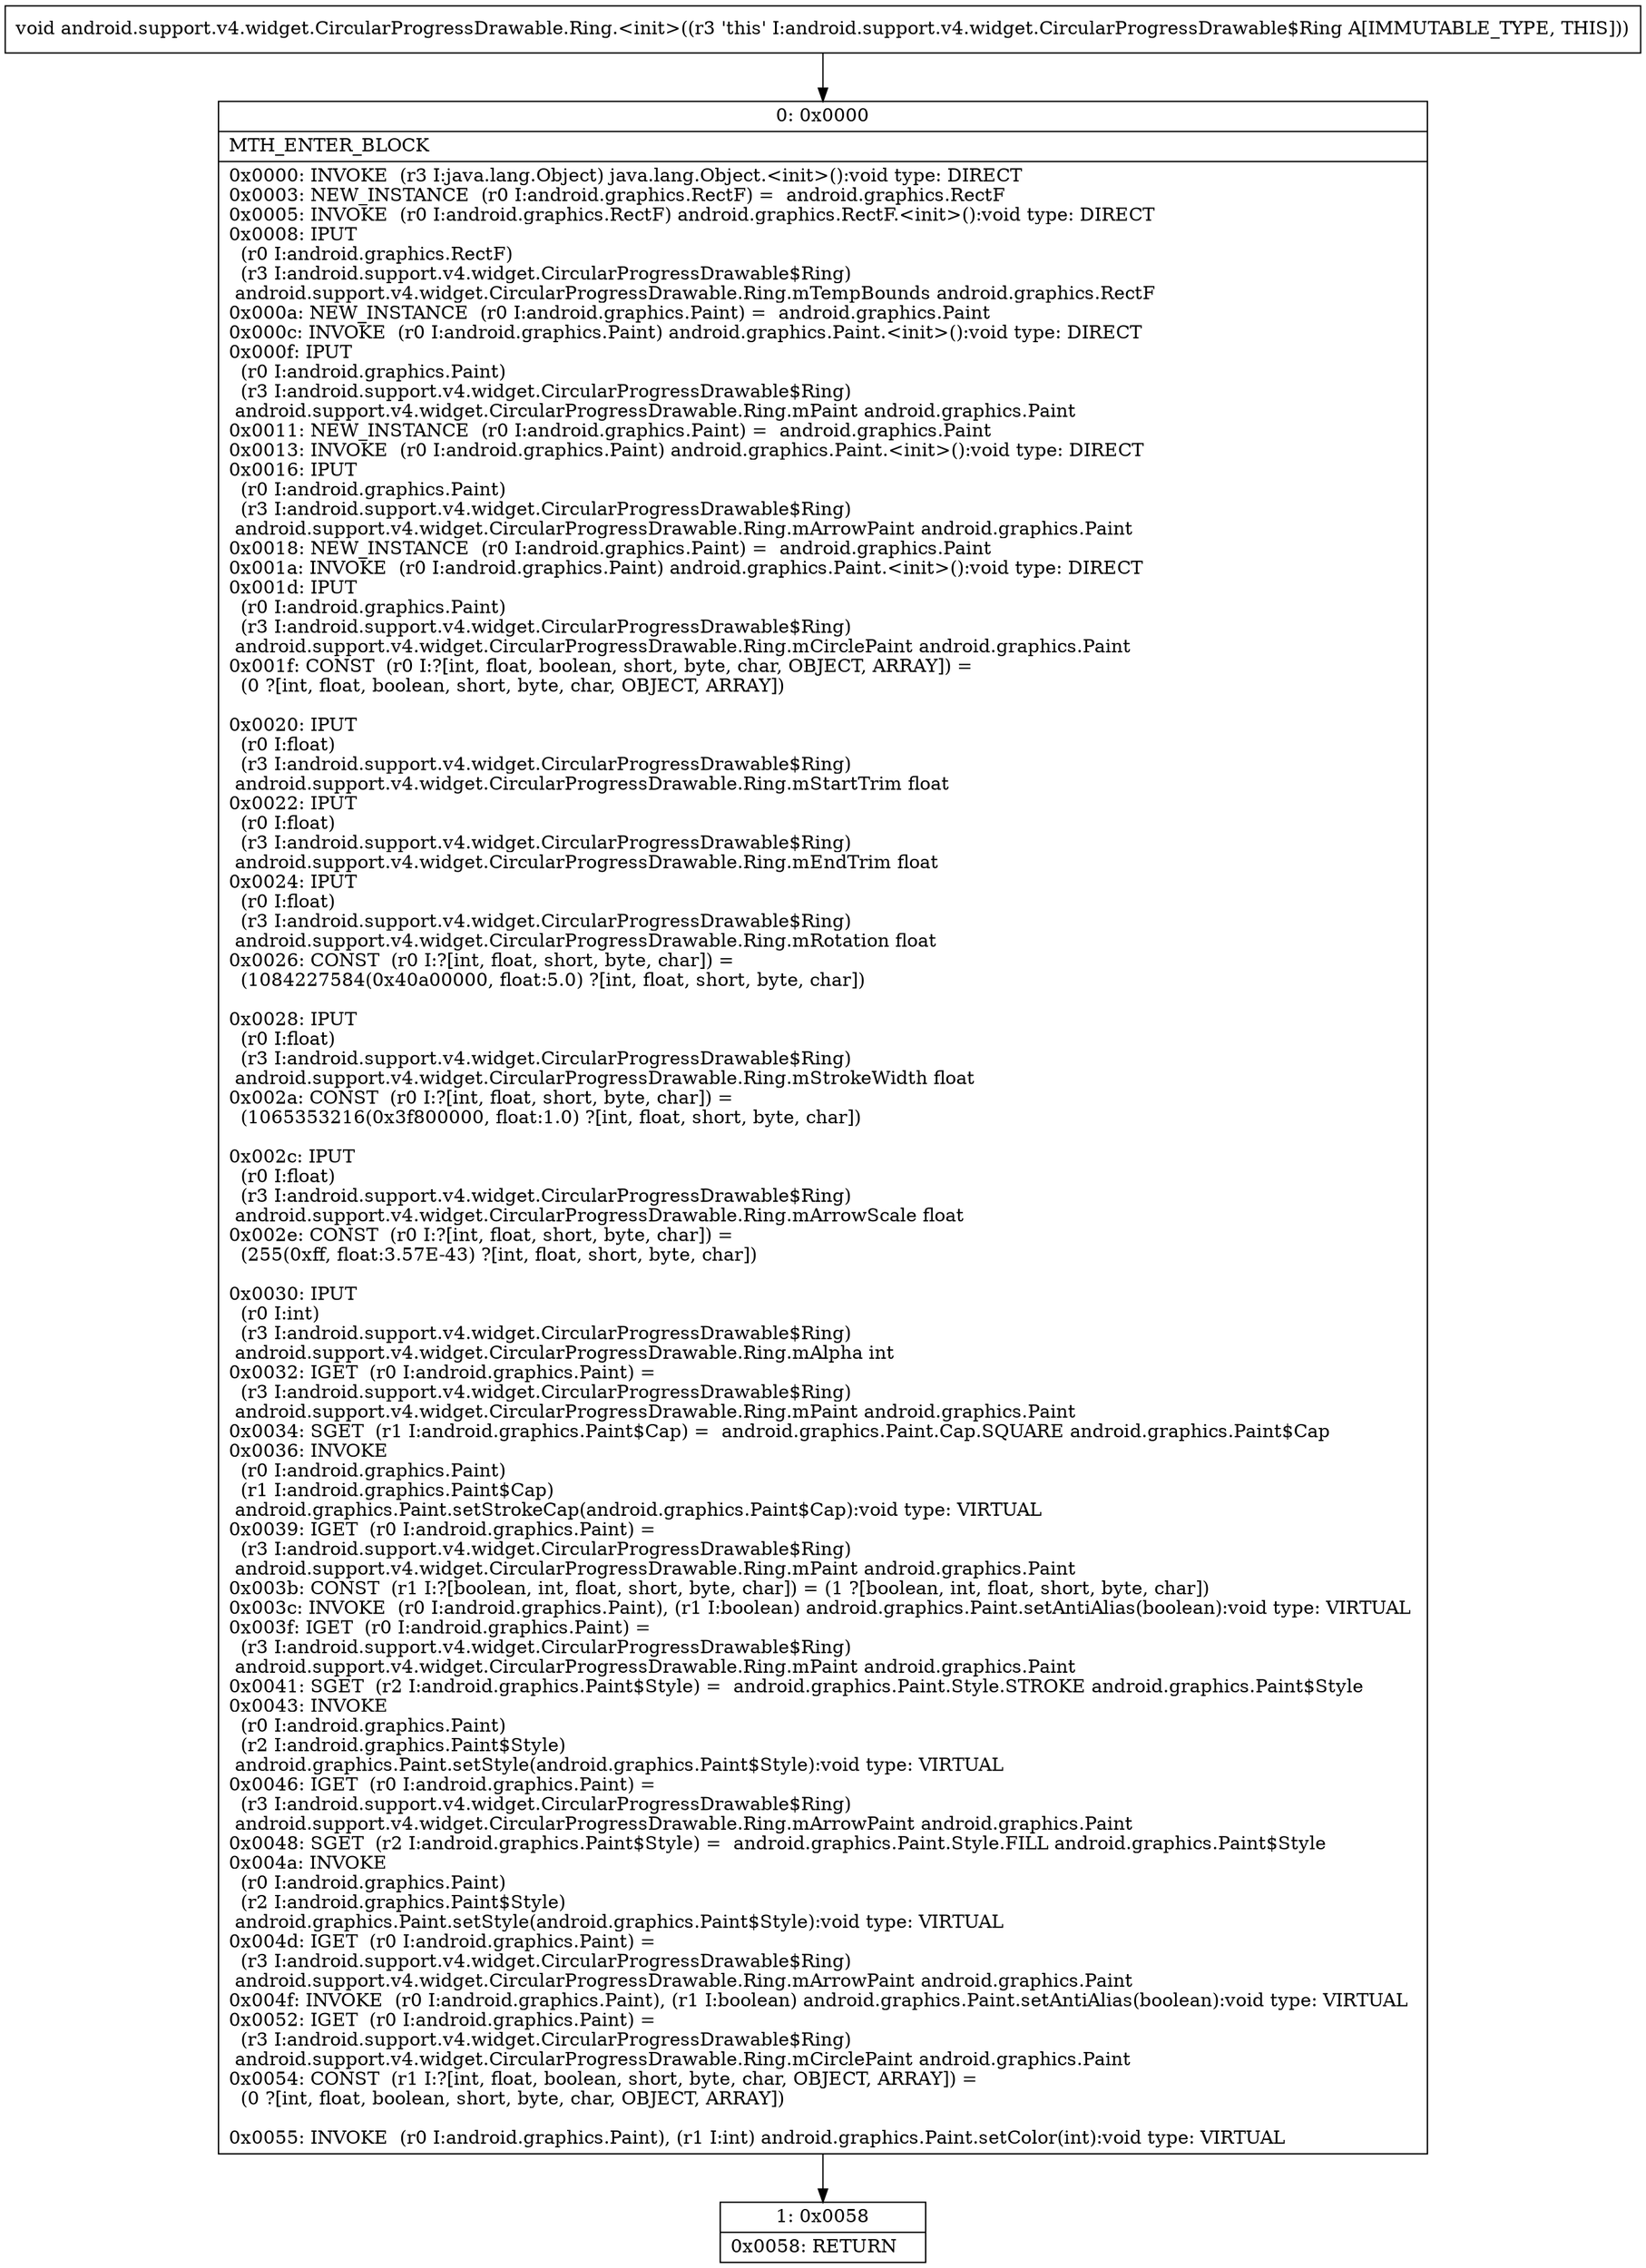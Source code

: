digraph "CFG forandroid.support.v4.widget.CircularProgressDrawable.Ring.\<init\>()V" {
Node_0 [shape=record,label="{0\:\ 0x0000|MTH_ENTER_BLOCK\l|0x0000: INVOKE  (r3 I:java.lang.Object) java.lang.Object.\<init\>():void type: DIRECT \l0x0003: NEW_INSTANCE  (r0 I:android.graphics.RectF) =  android.graphics.RectF \l0x0005: INVOKE  (r0 I:android.graphics.RectF) android.graphics.RectF.\<init\>():void type: DIRECT \l0x0008: IPUT  \l  (r0 I:android.graphics.RectF)\l  (r3 I:android.support.v4.widget.CircularProgressDrawable$Ring)\l android.support.v4.widget.CircularProgressDrawable.Ring.mTempBounds android.graphics.RectF \l0x000a: NEW_INSTANCE  (r0 I:android.graphics.Paint) =  android.graphics.Paint \l0x000c: INVOKE  (r0 I:android.graphics.Paint) android.graphics.Paint.\<init\>():void type: DIRECT \l0x000f: IPUT  \l  (r0 I:android.graphics.Paint)\l  (r3 I:android.support.v4.widget.CircularProgressDrawable$Ring)\l android.support.v4.widget.CircularProgressDrawable.Ring.mPaint android.graphics.Paint \l0x0011: NEW_INSTANCE  (r0 I:android.graphics.Paint) =  android.graphics.Paint \l0x0013: INVOKE  (r0 I:android.graphics.Paint) android.graphics.Paint.\<init\>():void type: DIRECT \l0x0016: IPUT  \l  (r0 I:android.graphics.Paint)\l  (r3 I:android.support.v4.widget.CircularProgressDrawable$Ring)\l android.support.v4.widget.CircularProgressDrawable.Ring.mArrowPaint android.graphics.Paint \l0x0018: NEW_INSTANCE  (r0 I:android.graphics.Paint) =  android.graphics.Paint \l0x001a: INVOKE  (r0 I:android.graphics.Paint) android.graphics.Paint.\<init\>():void type: DIRECT \l0x001d: IPUT  \l  (r0 I:android.graphics.Paint)\l  (r3 I:android.support.v4.widget.CircularProgressDrawable$Ring)\l android.support.v4.widget.CircularProgressDrawable.Ring.mCirclePaint android.graphics.Paint \l0x001f: CONST  (r0 I:?[int, float, boolean, short, byte, char, OBJECT, ARRAY]) = \l  (0 ?[int, float, boolean, short, byte, char, OBJECT, ARRAY])\l \l0x0020: IPUT  \l  (r0 I:float)\l  (r3 I:android.support.v4.widget.CircularProgressDrawable$Ring)\l android.support.v4.widget.CircularProgressDrawable.Ring.mStartTrim float \l0x0022: IPUT  \l  (r0 I:float)\l  (r3 I:android.support.v4.widget.CircularProgressDrawable$Ring)\l android.support.v4.widget.CircularProgressDrawable.Ring.mEndTrim float \l0x0024: IPUT  \l  (r0 I:float)\l  (r3 I:android.support.v4.widget.CircularProgressDrawable$Ring)\l android.support.v4.widget.CircularProgressDrawable.Ring.mRotation float \l0x0026: CONST  (r0 I:?[int, float, short, byte, char]) = \l  (1084227584(0x40a00000, float:5.0) ?[int, float, short, byte, char])\l \l0x0028: IPUT  \l  (r0 I:float)\l  (r3 I:android.support.v4.widget.CircularProgressDrawable$Ring)\l android.support.v4.widget.CircularProgressDrawable.Ring.mStrokeWidth float \l0x002a: CONST  (r0 I:?[int, float, short, byte, char]) = \l  (1065353216(0x3f800000, float:1.0) ?[int, float, short, byte, char])\l \l0x002c: IPUT  \l  (r0 I:float)\l  (r3 I:android.support.v4.widget.CircularProgressDrawable$Ring)\l android.support.v4.widget.CircularProgressDrawable.Ring.mArrowScale float \l0x002e: CONST  (r0 I:?[int, float, short, byte, char]) = \l  (255(0xff, float:3.57E\-43) ?[int, float, short, byte, char])\l \l0x0030: IPUT  \l  (r0 I:int)\l  (r3 I:android.support.v4.widget.CircularProgressDrawable$Ring)\l android.support.v4.widget.CircularProgressDrawable.Ring.mAlpha int \l0x0032: IGET  (r0 I:android.graphics.Paint) = \l  (r3 I:android.support.v4.widget.CircularProgressDrawable$Ring)\l android.support.v4.widget.CircularProgressDrawable.Ring.mPaint android.graphics.Paint \l0x0034: SGET  (r1 I:android.graphics.Paint$Cap) =  android.graphics.Paint.Cap.SQUARE android.graphics.Paint$Cap \l0x0036: INVOKE  \l  (r0 I:android.graphics.Paint)\l  (r1 I:android.graphics.Paint$Cap)\l android.graphics.Paint.setStrokeCap(android.graphics.Paint$Cap):void type: VIRTUAL \l0x0039: IGET  (r0 I:android.graphics.Paint) = \l  (r3 I:android.support.v4.widget.CircularProgressDrawable$Ring)\l android.support.v4.widget.CircularProgressDrawable.Ring.mPaint android.graphics.Paint \l0x003b: CONST  (r1 I:?[boolean, int, float, short, byte, char]) = (1 ?[boolean, int, float, short, byte, char]) \l0x003c: INVOKE  (r0 I:android.graphics.Paint), (r1 I:boolean) android.graphics.Paint.setAntiAlias(boolean):void type: VIRTUAL \l0x003f: IGET  (r0 I:android.graphics.Paint) = \l  (r3 I:android.support.v4.widget.CircularProgressDrawable$Ring)\l android.support.v4.widget.CircularProgressDrawable.Ring.mPaint android.graphics.Paint \l0x0041: SGET  (r2 I:android.graphics.Paint$Style) =  android.graphics.Paint.Style.STROKE android.graphics.Paint$Style \l0x0043: INVOKE  \l  (r0 I:android.graphics.Paint)\l  (r2 I:android.graphics.Paint$Style)\l android.graphics.Paint.setStyle(android.graphics.Paint$Style):void type: VIRTUAL \l0x0046: IGET  (r0 I:android.graphics.Paint) = \l  (r3 I:android.support.v4.widget.CircularProgressDrawable$Ring)\l android.support.v4.widget.CircularProgressDrawable.Ring.mArrowPaint android.graphics.Paint \l0x0048: SGET  (r2 I:android.graphics.Paint$Style) =  android.graphics.Paint.Style.FILL android.graphics.Paint$Style \l0x004a: INVOKE  \l  (r0 I:android.graphics.Paint)\l  (r2 I:android.graphics.Paint$Style)\l android.graphics.Paint.setStyle(android.graphics.Paint$Style):void type: VIRTUAL \l0x004d: IGET  (r0 I:android.graphics.Paint) = \l  (r3 I:android.support.v4.widget.CircularProgressDrawable$Ring)\l android.support.v4.widget.CircularProgressDrawable.Ring.mArrowPaint android.graphics.Paint \l0x004f: INVOKE  (r0 I:android.graphics.Paint), (r1 I:boolean) android.graphics.Paint.setAntiAlias(boolean):void type: VIRTUAL \l0x0052: IGET  (r0 I:android.graphics.Paint) = \l  (r3 I:android.support.v4.widget.CircularProgressDrawable$Ring)\l android.support.v4.widget.CircularProgressDrawable.Ring.mCirclePaint android.graphics.Paint \l0x0054: CONST  (r1 I:?[int, float, boolean, short, byte, char, OBJECT, ARRAY]) = \l  (0 ?[int, float, boolean, short, byte, char, OBJECT, ARRAY])\l \l0x0055: INVOKE  (r0 I:android.graphics.Paint), (r1 I:int) android.graphics.Paint.setColor(int):void type: VIRTUAL \l}"];
Node_1 [shape=record,label="{1\:\ 0x0058|0x0058: RETURN   \l}"];
MethodNode[shape=record,label="{void android.support.v4.widget.CircularProgressDrawable.Ring.\<init\>((r3 'this' I:android.support.v4.widget.CircularProgressDrawable$Ring A[IMMUTABLE_TYPE, THIS])) }"];
MethodNode -> Node_0;
Node_0 -> Node_1;
}

